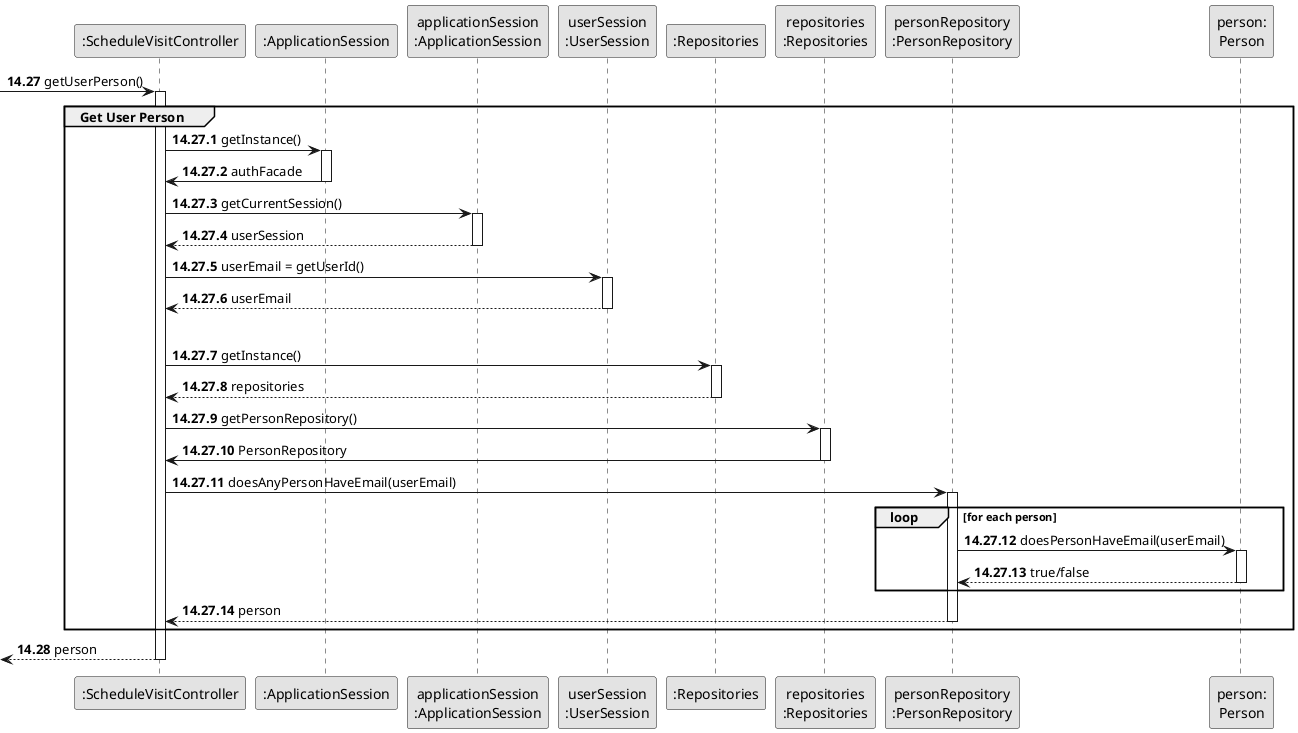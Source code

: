 @startuml
skinparam monochrome true
skinparam packageStyle rectangle
skinparam shadowing false\


participant ":ScheduleVisitController" as CTRL
participant ":ApplicationSession" as _APP
participant "applicationSession\n:ApplicationSession" as APP
participant "userSession\n:UserSession" as SESSION
participant ":Repositories" as RepositorySingleton
participant "repositories\n:Repositories" as PLAT
participant "personRepository\n:PersonRepository" as PersonRepository
participant "person:\nPerson" as PERSON

autonumber 14.27

     -> CTRL : getUserPerson()
     activate CTRL

autonumber 14.27.1

    group Get User Person

         CTRL -> _APP: getInstance()
         activate _APP

            _APP -> CTRL: authFacade
         deactivate _APP

         CTRL -> APP: getCurrentSession()
         activate APP

             APP --> CTRL: userSession
         deactivate APP

         CTRL -> SESSION: userEmail = getUserId()
         activate SESSION

             SESSION --> CTRL: userEmail
         deactivate SESSION
|||
        CTRL -> RepositorySingleton : getInstance()
        activate RepositorySingleton

            RepositorySingleton --> CTRL : repositories
        deactivate RepositorySingleton

        CTRL -> PLAT : getPersonRepository()
        activate PLAT

            PLAT -> CTRL : PersonRepository
        deactivate PLAT

        CTRL -> PersonRepository : doesAnyPersonHaveEmail(userEmail)
        activate PersonRepository

        loop for each person

            PersonRepository -> PERSON : doesPersonHaveEmail(userEmail)
            activate PERSON

                PERSON --> PersonRepository : true/false
            deactivate PERSON

        end loop

            PersonRepository --> CTRL : person
        deactivate PersonRepository

     end group

autonumber 14.28

        <-- CTRL : person
    deactivate CTRL

@enduml